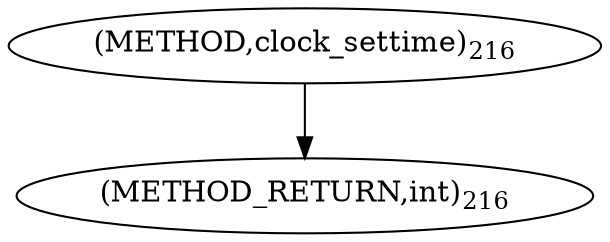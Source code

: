 digraph "clock_settime" {  
"7979" [label = <(METHOD,clock_settime)<SUB>216</SUB>> ]
"7982" [label = <(METHOD_RETURN,int)<SUB>216</SUB>> ]
  "7979" -> "7982" 
}
